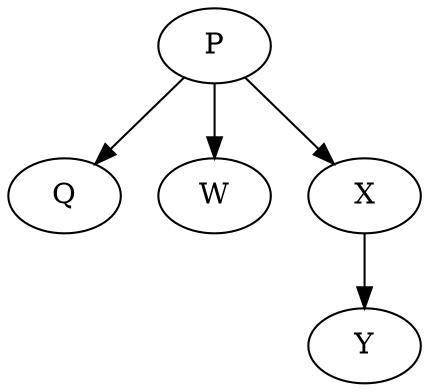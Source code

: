 digraph{
    #点状线
    #a[label="node",style=dotted]
    // node1[label="3"]
    // node2[label="B"]
    // # 设置边，以及权重
    // node1->node2[style=dotted,taillabel="0"]
    
    // R[label=R]
    // A[label=A]
    // B[label=B]
    // C[label=C]
    // D[label=D]
    // E[label=E]
    // F[label=F]
    // G[label=G]
    // H[label=H]
    // K[label=K]
    // R->A
    // A->D
    // D->E
    // A->B
    P->Q
    P->W
    P->X
    X->Y

    

}
